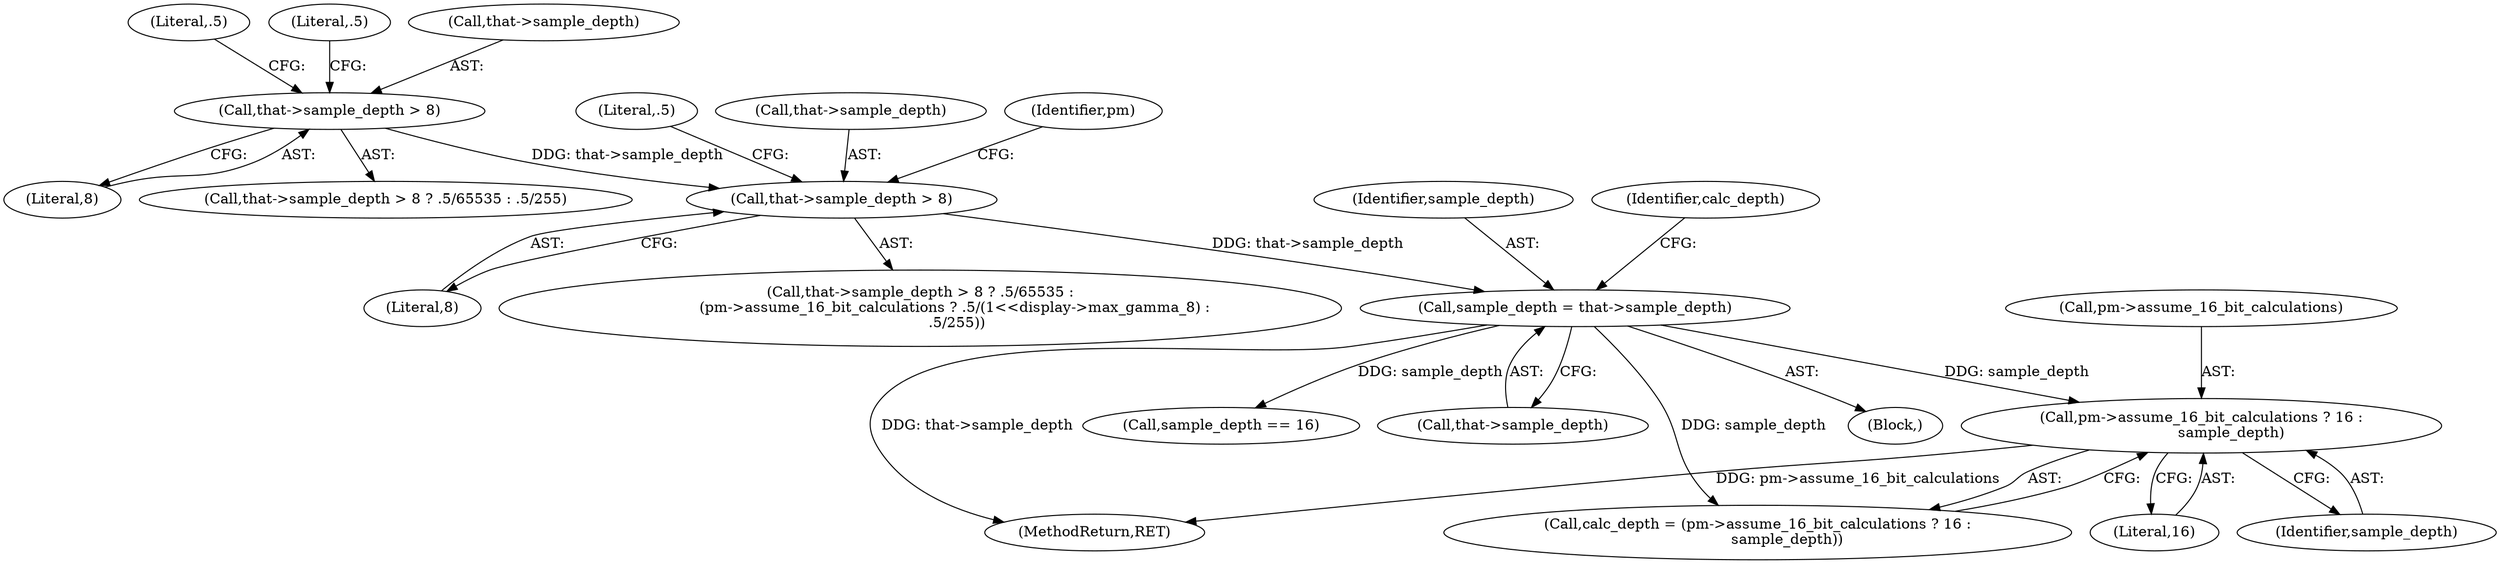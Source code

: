 digraph "0_Android_9d4853418ab2f754c2b63e091c29c5529b8b86ca_77@pointer" {
"1000676" [label="(Call,pm->assume_16_bit_calculations ? 16 :\n             sample_depth)"];
"1000668" [label="(Call,sample_depth = that->sample_depth)"];
"1000313" [label="(Call,that->sample_depth > 8)"];
"1000298" [label="(Call,that->sample_depth > 8)"];
"1000670" [label="(Call,that->sample_depth)"];
"1000317" [label="(Literal,8)"];
"1001325" [label="(MethodReturn,RET)"];
"1000686" [label="(Call,sample_depth == 16)"];
"1000312" [label="(Call,that->sample_depth > 8 ? .5/65535 :\n               (pm->assume_16_bit_calculations ? .5/(1<<display->max_gamma_8) :\n                .5/255))"];
"1000674" [label="(Call,calc_depth = (pm->assume_16_bit_calculations ? 16 :\n             sample_depth))"];
"1000298" [label="(Call,that->sample_depth > 8)"];
"1000302" [label="(Literal,8)"];
"1000323" [label="(Identifier,pm)"];
"1000668" [label="(Call,sample_depth = that->sample_depth)"];
"1000304" [label="(Literal,.5)"];
"1000660" [label="(Block,)"];
"1000307" [label="(Literal,.5)"];
"1000313" [label="(Call,that->sample_depth > 8)"];
"1000677" [label="(Call,pm->assume_16_bit_calculations)"];
"1000297" [label="(Call,that->sample_depth > 8 ? .5/65535 : .5/255)"];
"1000669" [label="(Identifier,sample_depth)"];
"1000299" [label="(Call,that->sample_depth)"];
"1000675" [label="(Identifier,calc_depth)"];
"1000676" [label="(Call,pm->assume_16_bit_calculations ? 16 :\n             sample_depth)"];
"1000319" [label="(Literal,.5)"];
"1000680" [label="(Literal,16)"];
"1000314" [label="(Call,that->sample_depth)"];
"1000681" [label="(Identifier,sample_depth)"];
"1000676" -> "1000674"  [label="AST: "];
"1000676" -> "1000680"  [label="CFG: "];
"1000676" -> "1000681"  [label="CFG: "];
"1000677" -> "1000676"  [label="AST: "];
"1000680" -> "1000676"  [label="AST: "];
"1000681" -> "1000676"  [label="AST: "];
"1000674" -> "1000676"  [label="CFG: "];
"1000676" -> "1001325"  [label="DDG: pm->assume_16_bit_calculations"];
"1000668" -> "1000676"  [label="DDG: sample_depth"];
"1000668" -> "1000660"  [label="AST: "];
"1000668" -> "1000670"  [label="CFG: "];
"1000669" -> "1000668"  [label="AST: "];
"1000670" -> "1000668"  [label="AST: "];
"1000675" -> "1000668"  [label="CFG: "];
"1000668" -> "1001325"  [label="DDG: that->sample_depth"];
"1000313" -> "1000668"  [label="DDG: that->sample_depth"];
"1000668" -> "1000674"  [label="DDG: sample_depth"];
"1000668" -> "1000686"  [label="DDG: sample_depth"];
"1000313" -> "1000312"  [label="AST: "];
"1000313" -> "1000317"  [label="CFG: "];
"1000314" -> "1000313"  [label="AST: "];
"1000317" -> "1000313"  [label="AST: "];
"1000319" -> "1000313"  [label="CFG: "];
"1000323" -> "1000313"  [label="CFG: "];
"1000298" -> "1000313"  [label="DDG: that->sample_depth"];
"1000298" -> "1000297"  [label="AST: "];
"1000298" -> "1000302"  [label="CFG: "];
"1000299" -> "1000298"  [label="AST: "];
"1000302" -> "1000298"  [label="AST: "];
"1000304" -> "1000298"  [label="CFG: "];
"1000307" -> "1000298"  [label="CFG: "];
}
